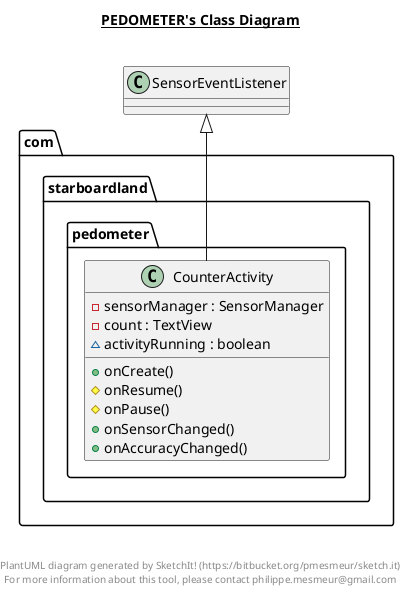 @startuml

title __PEDOMETER's Class Diagram__\n

  package com.starboardland.pedometer {
    class CounterActivity {
        - sensorManager : SensorManager
        - count : TextView
        ~ activityRunning : boolean
        + onCreate()
        # onResume()
        # onPause()
        + onSensorChanged()
        + onAccuracyChanged()
    }
  }
  

  CounterActivity -up-|> SensorEventListener


right footer


PlantUML diagram generated by SketchIt! (https://bitbucket.org/pmesmeur/sketch.it)
For more information about this tool, please contact philippe.mesmeur@gmail.com
endfooter

@enduml
